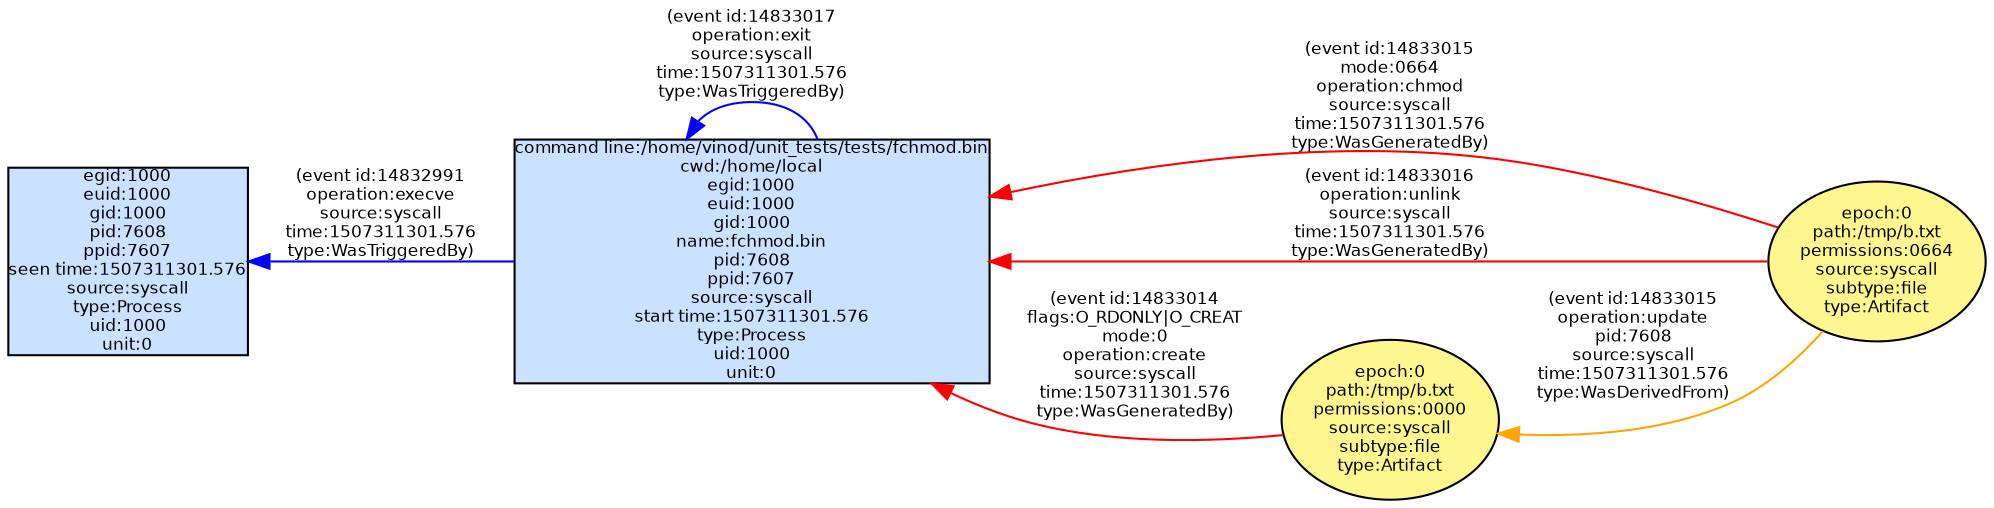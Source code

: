 digraph spade2dot {
graph [rankdir = "RL"];
node [fontname="Helvetica" fontsize="8" style="filled" margin="0.0,0.0"];
edge [fontname="Helvetica" fontsize="8"];
"1fdb654f19cad254a4c87e31418041d5" [label="egid:1000\neuid:1000\ngid:1000\npid:7608\nppid:7607\nseen time:1507311301.576\nsource:syscall\ntype:Process\nuid:1000\nunit:0" shape="box" fillcolor="lightsteelblue1"];
"5b084981c5d7d0df5c6199b5a652ed4c" [label="command line:/home/vinod/unit_tests/tests/fchmod.bin\ncwd:/home/local\negid:1000\neuid:1000\ngid:1000\nname:fchmod.bin\npid:7608\nppid:7607\nsource:syscall\nstart time:1507311301.576\ntype:Process\nuid:1000\nunit:0" shape="box" fillcolor="lightsteelblue1"];
"5b084981c5d7d0df5c6199b5a652ed4c" -> "1fdb654f19cad254a4c87e31418041d5" [label="(event id:14832991\noperation:execve\nsource:syscall\ntime:1507311301.576\ntype:WasTriggeredBy)" color="blue" style="solid"];
"4562c665e5d5ecea1eff6cecc5e172c4" [label="epoch:0\npath:/tmp/b.txt\npermissions:0000\nsource:syscall\nsubtype:file\ntype:Artifact" shape="ellipse" fillcolor="khaki1"];
"4562c665e5d5ecea1eff6cecc5e172c4" -> "5b084981c5d7d0df5c6199b5a652ed4c" [label="(event id:14833014\nflags:O_RDONLY|O_CREAT\nmode:0\noperation:create\nsource:syscall\ntime:1507311301.576\ntype:WasGeneratedBy)" color="red" style="solid"];
"d5126fb14611323df58b7f358e618c8b" [label="epoch:0\npath:/tmp/b.txt\npermissions:0664\nsource:syscall\nsubtype:file\ntype:Artifact" shape="ellipse" fillcolor="khaki1"];
"d5126fb14611323df58b7f358e618c8b" -> "4562c665e5d5ecea1eff6cecc5e172c4" [label="(event id:14833015\noperation:update\npid:7608\nsource:syscall\ntime:1507311301.576\ntype:WasDerivedFrom)" color="orange" style="solid"];
"d5126fb14611323df58b7f358e618c8b" -> "5b084981c5d7d0df5c6199b5a652ed4c" [label="(event id:14833015\nmode:0664\noperation:chmod\nsource:syscall\ntime:1507311301.576\ntype:WasGeneratedBy)" color="red" style="solid"];
"d5126fb14611323df58b7f358e618c8b" -> "5b084981c5d7d0df5c6199b5a652ed4c" [label="(event id:14833016\noperation:unlink\nsource:syscall\ntime:1507311301.576\ntype:WasGeneratedBy)" color="red" style="solid"];
"5b084981c5d7d0df5c6199b5a652ed4c" -> "5b084981c5d7d0df5c6199b5a652ed4c" [label="(event id:14833017\noperation:exit\nsource:syscall\ntime:1507311301.576\ntype:WasTriggeredBy)" color="blue" style="solid"];
}
